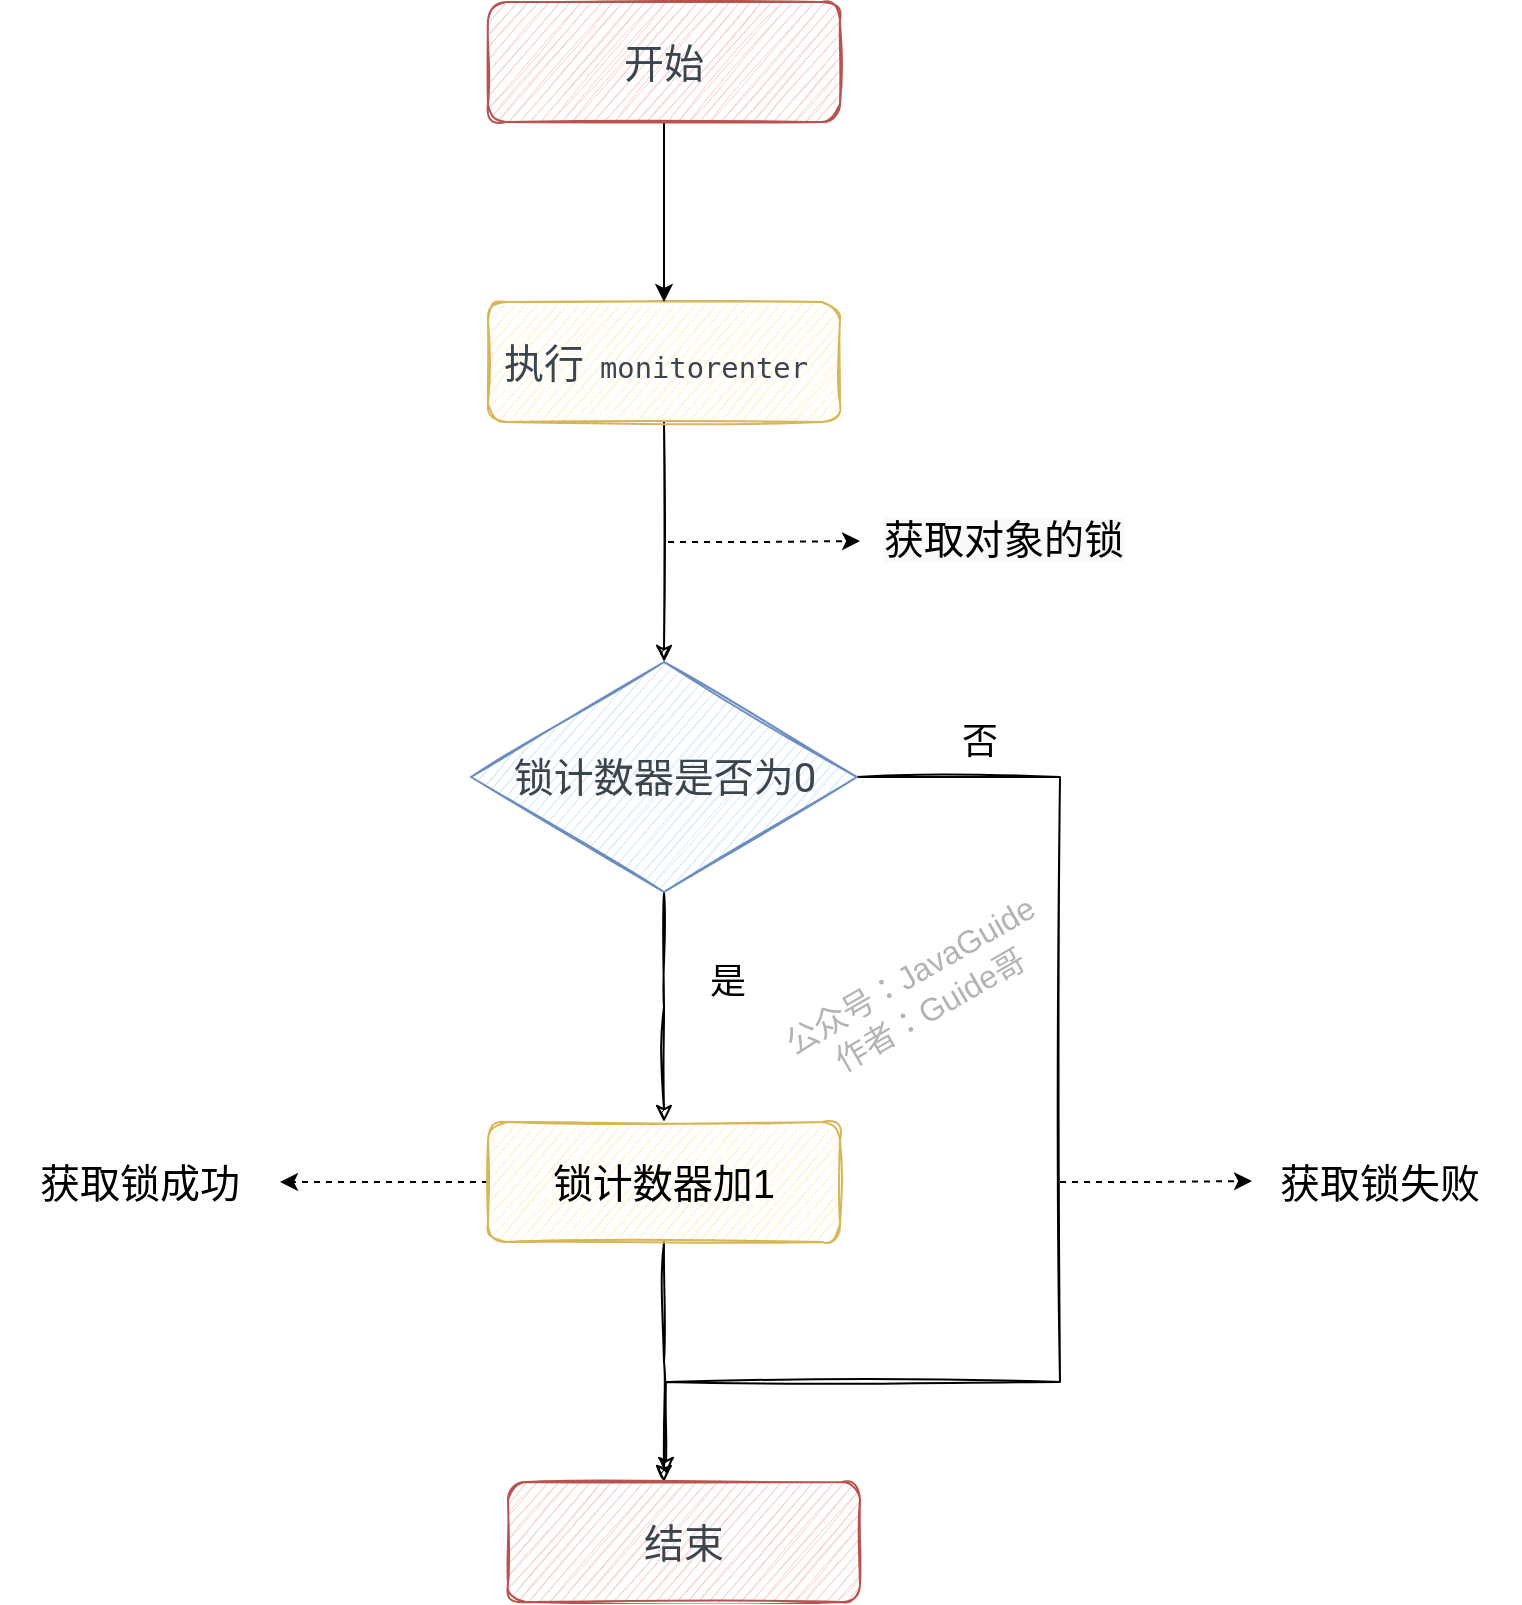 <mxfile version="13.4.5" type="device"><diagram id="f1uOqe90rjhexKzs8PuL" name="Page-1"><mxGraphModel dx="1106" dy="997" grid="1" gridSize="10" guides="1" tooltips="1" connect="1" arrows="1" fold="1" page="1" pageScale="1" pageWidth="827" pageHeight="1169" math="0" shadow="0"><root><mxCell id="0"/><mxCell id="1" parent="0"/><mxCell id="-ykxino9rJPwbF4Bpqjy-7" style="edgeStyle=orthogonalEdgeStyle;rounded=0;orthogonalLoop=1;jettySize=auto;html=1;shadow=0;sketch=1;" parent="1" source="-ykxino9rJPwbF4Bpqjy-1" target="-ykxino9rJPwbF4Bpqjy-4" edge="1"><mxGeometry relative="1" as="geometry"><mxPoint x="382" y="340" as="targetPoint"/></mxGeometry></mxCell><mxCell id="-ykxino9rJPwbF4Bpqjy-1" value="&lt;span class=&quot;md-plain md-expand&quot; style=&quot;box-sizing: border-box ; color: rgb(59 , 69 , 78) ; font-family: &amp;#34;roboto&amp;#34; , sans-serif ; font-size: 20px&quot;&gt;执行&lt;/span&gt;&lt;span spellcheck=&quot;false&quot; class=&quot;md-pair-s md-expand&quot; style=&quot;box-sizing: border-box ; color: rgb(59 , 69 , 78) ; font-family: &amp;#34;roboto&amp;#34; , sans-serif ; font-size: 20px&quot;&gt;&lt;code style=&quot;box-sizing: border-box ; padding: 0.25rem 0.5rem ; font-size: 0.9rem ; border-radius: 0.2rem&quot;&gt;monitorenter&lt;/code&gt;&lt;/span&gt;" style="rounded=1;whiteSpace=wrap;html=1;shadow=0;sketch=1;fillColor=#fff2cc;strokeColor=#d6b656;" parent="1" vertex="1"><mxGeometry x="294" y="320" width="176" height="60" as="geometry"/></mxCell><mxCell id="-ykxino9rJPwbF4Bpqjy-6" style="edgeStyle=orthogonalEdgeStyle;rounded=0;orthogonalLoop=1;jettySize=auto;html=1;shadow=0;sketch=1;" parent="1" source="-ykxino9rJPwbF4Bpqjy-4" edge="1"><mxGeometry relative="1" as="geometry"><mxPoint x="382" y="730" as="targetPoint"/></mxGeometry></mxCell><mxCell id="-ykxino9rJPwbF4Bpqjy-16" style="edgeStyle=orthogonalEdgeStyle;rounded=0;orthogonalLoop=1;jettySize=auto;html=1;entryX=0.449;entryY=-0.067;entryDx=0;entryDy=0;fontSize=18;shadow=0;sketch=1;entryPerimeter=0;" parent="1" source="-ykxino9rJPwbF4Bpqjy-4" target="K3RBOuHlMZEVogPD5iE8-4" edge="1"><mxGeometry relative="1" as="geometry"><mxPoint x="628" y="730" as="targetPoint"/><Array as="points"><mxPoint x="580" y="558"/><mxPoint x="580" y="860"/><mxPoint x="383" y="860"/></Array></mxGeometry></mxCell><mxCell id="-ykxino9rJPwbF4Bpqjy-4" value="&lt;span style=&quot;color: rgb(59 , 69 , 78) ; font-family: &amp;#34;roboto&amp;#34; , sans-serif ; font-size: 20px&quot;&gt;锁计数器是否为0&lt;/span&gt;" style="rhombus;whiteSpace=wrap;html=1;fontSize=18;shadow=0;sketch=1;fillColor=#dae8fc;strokeColor=#6c8ebf;" parent="1" vertex="1"><mxGeometry x="285.5" y="500" width="193" height="115" as="geometry"/></mxCell><mxCell id="-ykxino9rJPwbF4Bpqjy-9" value="是" style="text;html=1;strokeColor=none;fillColor=none;align=center;verticalAlign=middle;whiteSpace=wrap;rounded=0;fontSize=18;shadow=0;sketch=1;" parent="1" vertex="1"><mxGeometry x="394" y="650" width="40" height="20" as="geometry"/></mxCell><mxCell id="-ykxino9rJPwbF4Bpqjy-10" value="否" style="text;html=1;strokeColor=none;fillColor=none;align=center;verticalAlign=middle;whiteSpace=wrap;rounded=0;fontSize=18;shadow=0;sketch=1;" parent="1" vertex="1"><mxGeometry x="520" y="530" width="40" height="20" as="geometry"/></mxCell><mxCell id="-ykxino9rJPwbF4Bpqjy-13" style="edgeStyle=orthogonalEdgeStyle;rounded=0;orthogonalLoop=1;jettySize=auto;html=1;fontSize=18;shadow=0;sketch=1;" parent="1" source="-ykxino9rJPwbF4Bpqjy-12" edge="1"><mxGeometry relative="1" as="geometry"><mxPoint x="382" y="910" as="targetPoint"/></mxGeometry></mxCell><mxCell id="K3RBOuHlMZEVogPD5iE8-13" style="edgeStyle=orthogonalEdgeStyle;rounded=0;orthogonalLoop=1;jettySize=auto;html=1;fontSize=20;dashed=1;" edge="1" parent="1" source="-ykxino9rJPwbF4Bpqjy-12"><mxGeometry relative="1" as="geometry"><mxPoint x="190" y="760" as="targetPoint"/></mxGeometry></mxCell><mxCell id="-ykxino9rJPwbF4Bpqjy-12" value="锁计数器加1" style="rounded=1;whiteSpace=wrap;html=1;fontSize=20;shadow=0;sketch=1;fillColor=#fff2cc;strokeColor=#d6b656;" parent="1" vertex="1"><mxGeometry x="294" y="730" width="176" height="60" as="geometry"/></mxCell><mxCell id="-ykxino9rJPwbF4Bpqjy-17" value="公众号：JavaGuide&lt;br style=&quot;font-size: 16px;&quot;&gt;作者：Guide哥" style="text;html=1;strokeColor=none;fillColor=none;align=center;verticalAlign=middle;whiteSpace=wrap;rounded=0;labelBackgroundColor=none;fontSize=16;fontColor=#B3B3B3;rotation=-30;sketch=1;" parent="1" vertex="1"><mxGeometry x="420" y="660" width="180" height="10" as="geometry"/></mxCell><mxCell id="K3RBOuHlMZEVogPD5iE8-12" style="edgeStyle=orthogonalEdgeStyle;rounded=0;orthogonalLoop=1;jettySize=auto;html=1;fontSize=20;" edge="1" parent="1" source="K3RBOuHlMZEVogPD5iE8-1" target="-ykxino9rJPwbF4Bpqjy-1"><mxGeometry relative="1" as="geometry"/></mxCell><mxCell id="K3RBOuHlMZEVogPD5iE8-1" value="&lt;font color=&quot;#3b454e&quot; face=&quot;roboto, sans-serif&quot;&gt;&lt;span style=&quot;font-size: 20px&quot;&gt;开始&lt;/span&gt;&lt;/font&gt;" style="rounded=1;whiteSpace=wrap;html=1;shadow=0;sketch=1;fillColor=#f8cecc;strokeColor=#b85450;" vertex="1" parent="1"><mxGeometry x="294" y="170" width="176" height="60" as="geometry"/></mxCell><mxCell id="K3RBOuHlMZEVogPD5iE8-4" value="&lt;font color=&quot;#3b454e&quot; face=&quot;roboto, sans-serif&quot;&gt;&lt;span style=&quot;font-size: 20px&quot;&gt;结束&lt;/span&gt;&lt;/font&gt;" style="rounded=1;whiteSpace=wrap;html=1;shadow=0;sketch=1;fillColor=#f8cecc;strokeColor=#b85450;" vertex="1" parent="1"><mxGeometry x="304" y="910" width="176" height="60" as="geometry"/></mxCell><mxCell id="K3RBOuHlMZEVogPD5iE8-14" value="获取锁成功" style="text;html=1;strokeColor=none;fillColor=none;align=center;verticalAlign=middle;whiteSpace=wrap;rounded=0;fontSize=20;" vertex="1" parent="1"><mxGeometry x="50" y="750" width="140" height="20" as="geometry"/></mxCell><mxCell id="K3RBOuHlMZEVogPD5iE8-15" style="edgeStyle=orthogonalEdgeStyle;rounded=0;orthogonalLoop=1;jettySize=auto;html=1;fontSize=20;dashed=1;" edge="1" parent="1"><mxGeometry relative="1" as="geometry"><mxPoint x="676" y="759.5" as="targetPoint"/><mxPoint x="580" y="760" as="sourcePoint"/><Array as="points"><mxPoint x="628" y="760"/></Array></mxGeometry></mxCell><mxCell id="K3RBOuHlMZEVogPD5iE8-16" value="获取锁失败" style="text;html=1;strokeColor=none;fillColor=none;align=center;verticalAlign=middle;whiteSpace=wrap;rounded=0;fontSize=20;" vertex="1" parent="1"><mxGeometry x="670" y="750" width="140" height="20" as="geometry"/></mxCell><mxCell id="K3RBOuHlMZEVogPD5iE8-18" value="&lt;meta charset=&quot;utf-8&quot;&gt;&lt;span style=&quot;color: rgb(0, 0, 0); font-family: helvetica; font-size: 20px; font-style: normal; font-weight: 400; letter-spacing: normal; text-align: center; text-indent: 0px; text-transform: none; word-spacing: 0px; background-color: rgb(248, 249, 250); display: inline; float: none;&quot;&gt;获取对象的锁&lt;/span&gt;" style="text;whiteSpace=wrap;html=1;fontSize=20;" vertex="1" parent="1"><mxGeometry x="490" y="420" width="150" height="40" as="geometry"/></mxCell><mxCell id="K3RBOuHlMZEVogPD5iE8-19" style="edgeStyle=orthogonalEdgeStyle;rounded=0;orthogonalLoop=1;jettySize=auto;html=1;fontSize=20;dashed=1;" edge="1" parent="1"><mxGeometry relative="1" as="geometry"><mxPoint x="480" y="439.5" as="targetPoint"/><mxPoint x="384" y="440" as="sourcePoint"/><Array as="points"><mxPoint x="432" y="440"/></Array></mxGeometry></mxCell></root></mxGraphModel></diagram></mxfile>